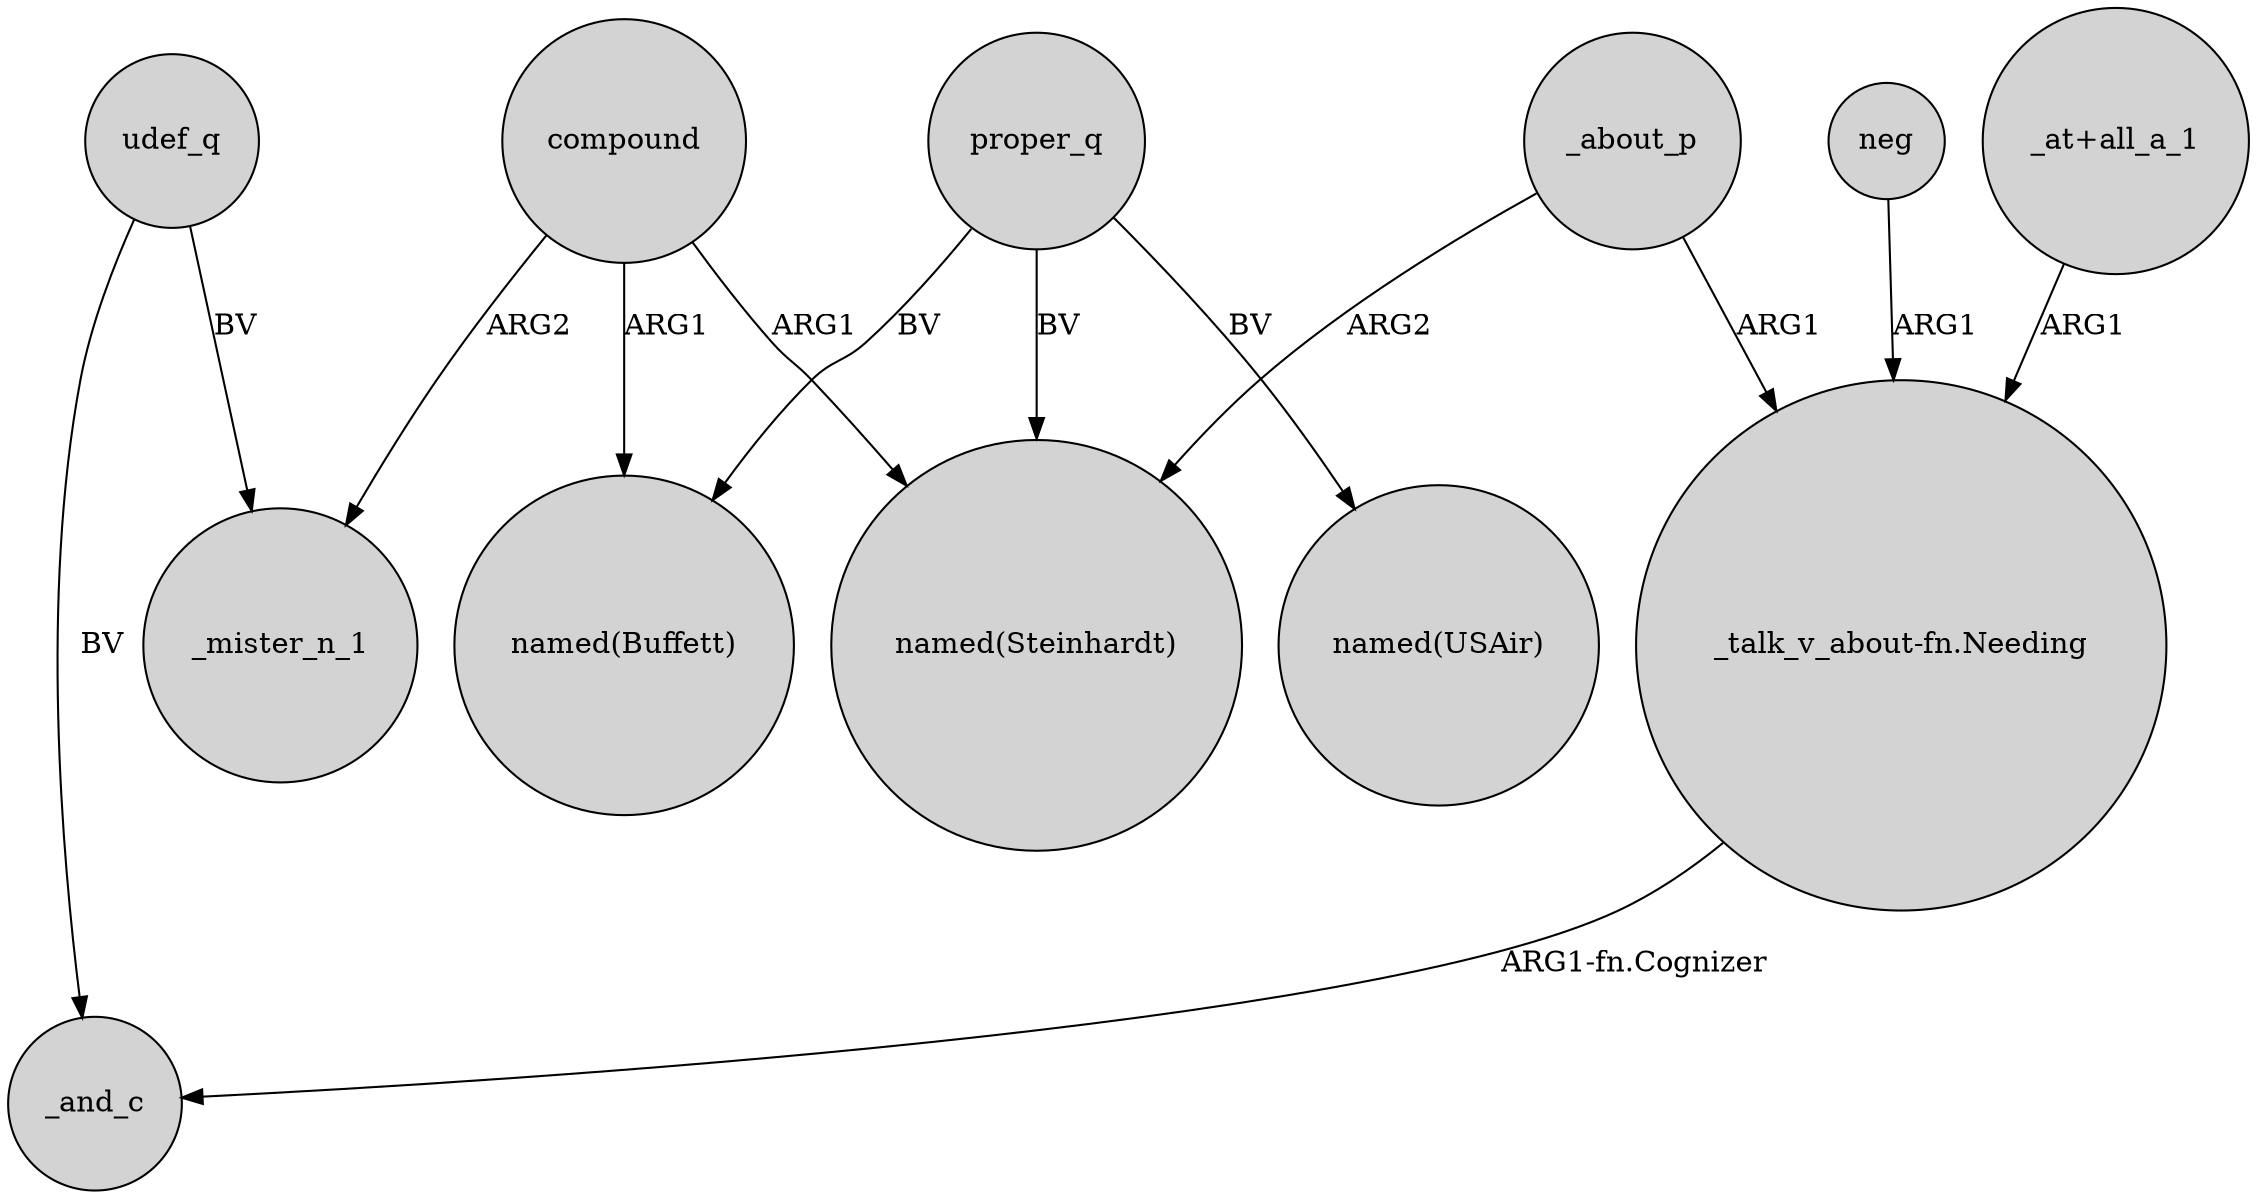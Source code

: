 digraph {
	node [shape=circle style=filled]
	neg -> "_talk_v_about-fn.Needing" [label=ARG1]
	compound -> "named(Buffett)" [label=ARG1]
	compound -> _mister_n_1 [label=ARG2]
	proper_q -> "named(USAir)" [label=BV]
	udef_q -> _and_c [label=BV]
	udef_q -> _mister_n_1 [label=BV]
	_about_p -> "named(Steinhardt)" [label=ARG2]
	proper_q -> "named(Buffett)" [label=BV]
	proper_q -> "named(Steinhardt)" [label=BV]
	compound -> "named(Steinhardt)" [label=ARG1]
	"_at+all_a_1" -> "_talk_v_about-fn.Needing" [label=ARG1]
	_about_p -> "_talk_v_about-fn.Needing" [label=ARG1]
	"_talk_v_about-fn.Needing" -> _and_c [label="ARG1-fn.Cognizer"]
}

